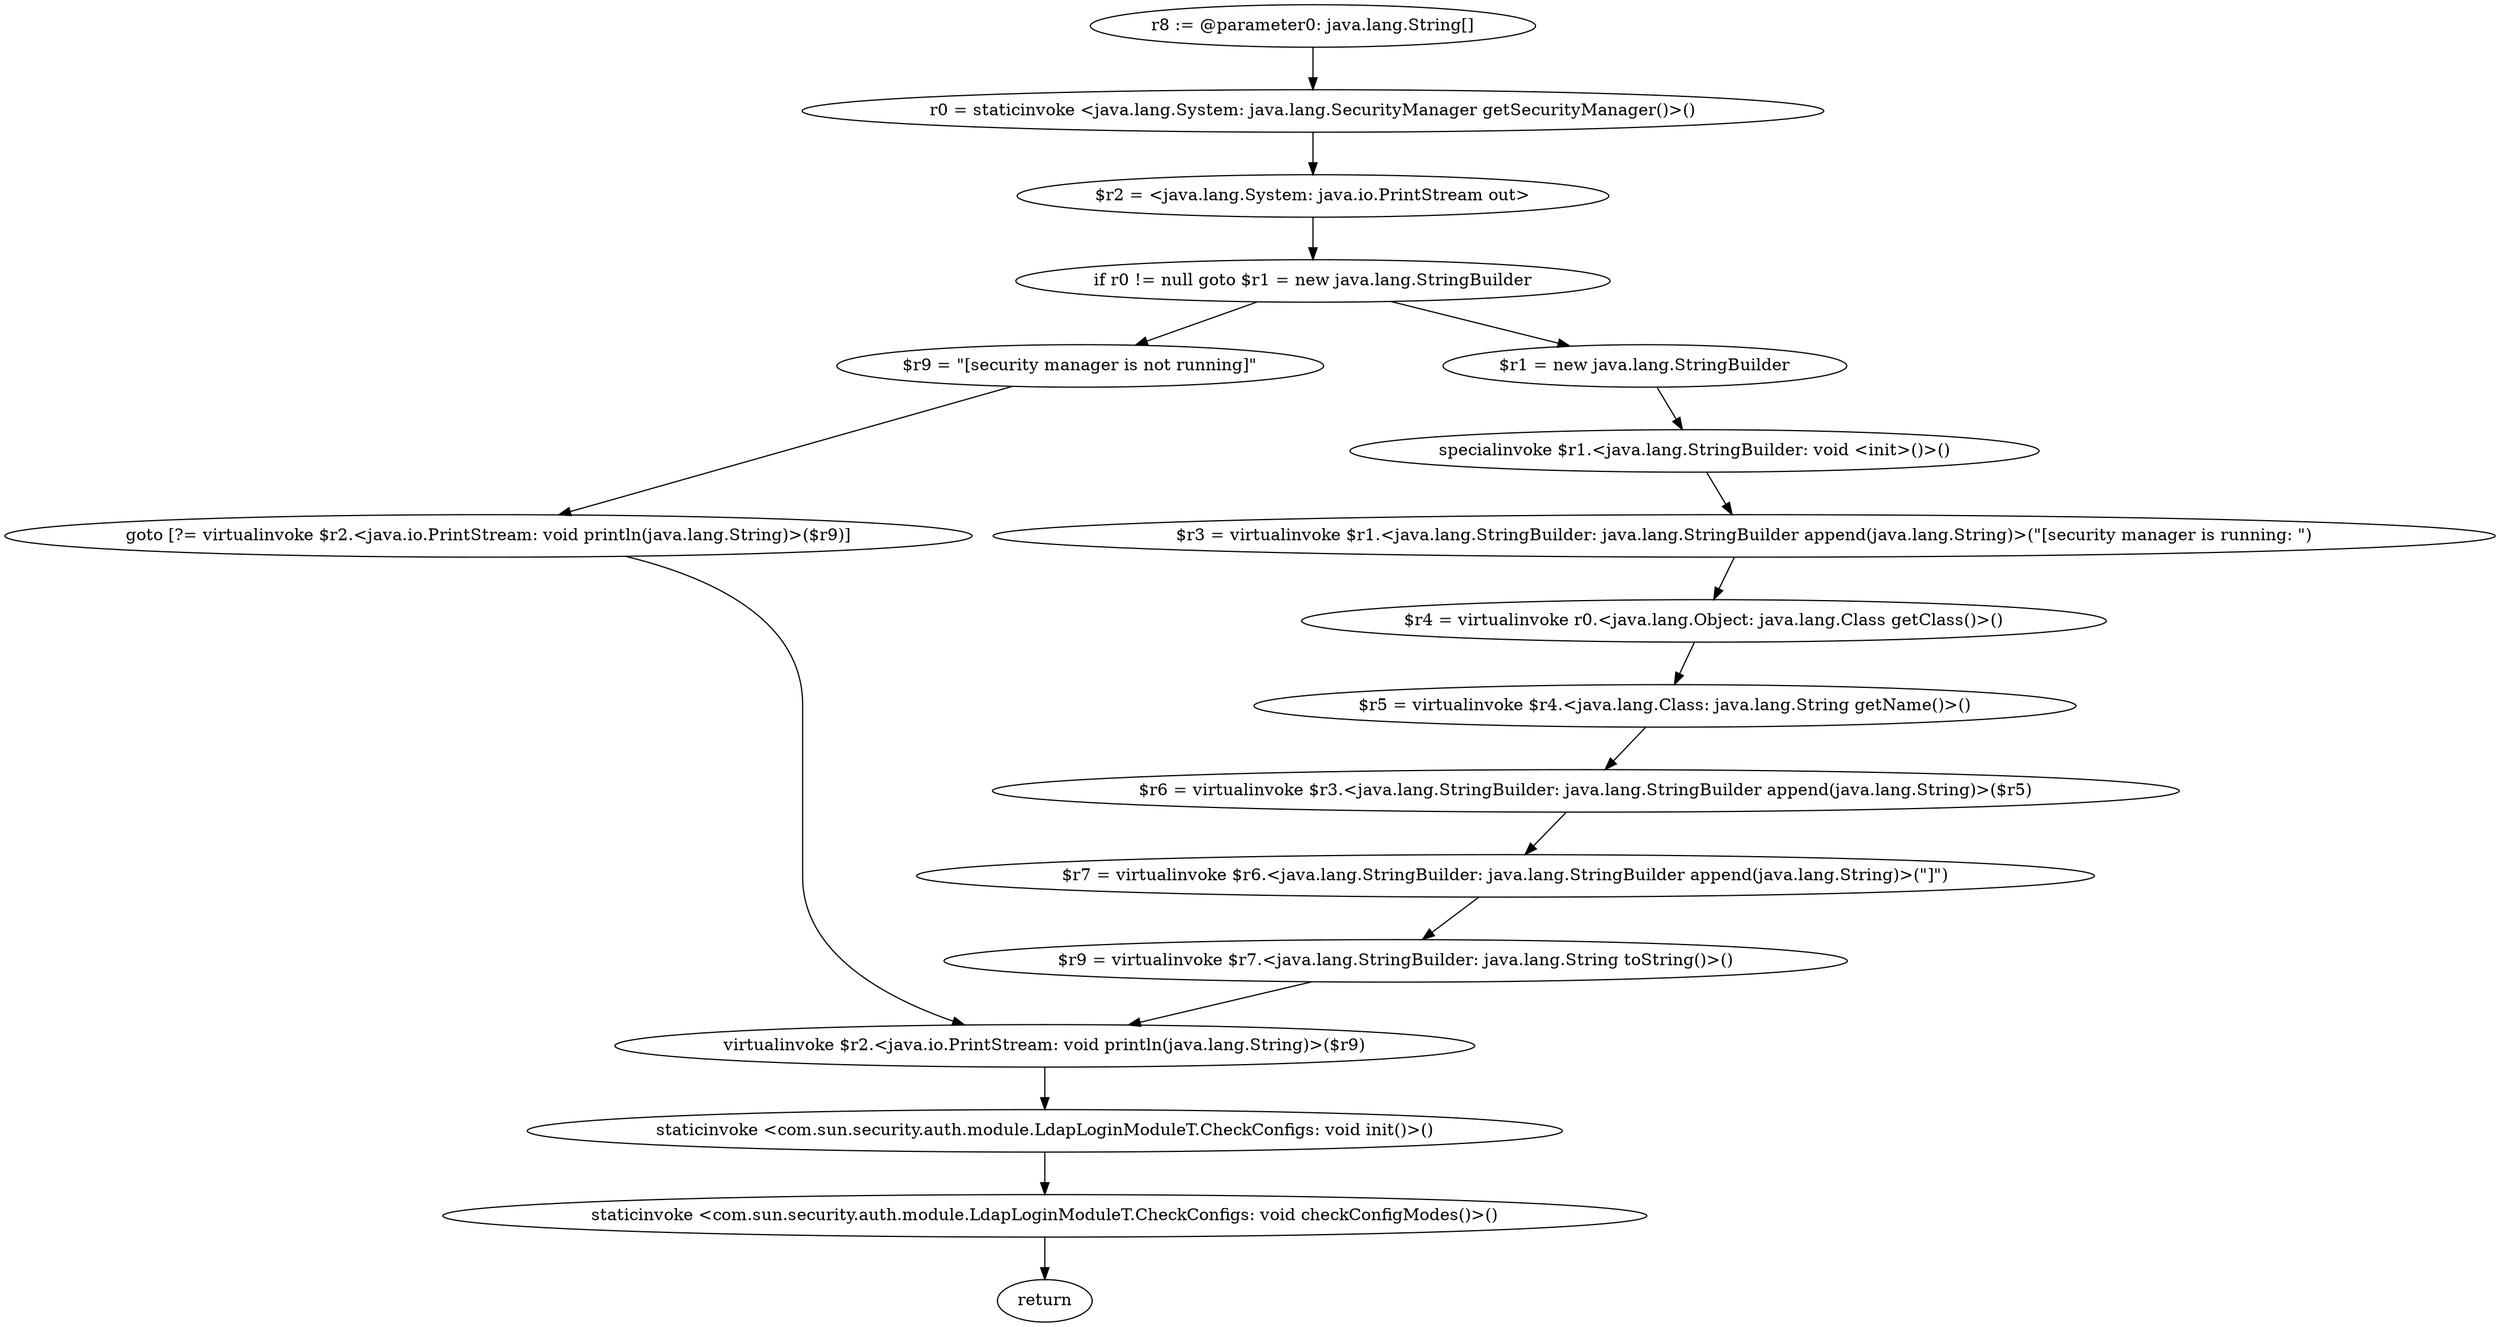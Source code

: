 digraph "unitGraph" {
    "r8 := @parameter0: java.lang.String[]"
    "r0 = staticinvoke <java.lang.System: java.lang.SecurityManager getSecurityManager()>()"
    "$r2 = <java.lang.System: java.io.PrintStream out>"
    "if r0 != null goto $r1 = new java.lang.StringBuilder"
    "$r9 = \"[security manager is not running]\""
    "goto [?= virtualinvoke $r2.<java.io.PrintStream: void println(java.lang.String)>($r9)]"
    "$r1 = new java.lang.StringBuilder"
    "specialinvoke $r1.<java.lang.StringBuilder: void <init>()>()"
    "$r3 = virtualinvoke $r1.<java.lang.StringBuilder: java.lang.StringBuilder append(java.lang.String)>(\"[security manager is running: \")"
    "$r4 = virtualinvoke r0.<java.lang.Object: java.lang.Class getClass()>()"
    "$r5 = virtualinvoke $r4.<java.lang.Class: java.lang.String getName()>()"
    "$r6 = virtualinvoke $r3.<java.lang.StringBuilder: java.lang.StringBuilder append(java.lang.String)>($r5)"
    "$r7 = virtualinvoke $r6.<java.lang.StringBuilder: java.lang.StringBuilder append(java.lang.String)>(\"]\")"
    "$r9 = virtualinvoke $r7.<java.lang.StringBuilder: java.lang.String toString()>()"
    "virtualinvoke $r2.<java.io.PrintStream: void println(java.lang.String)>($r9)"
    "staticinvoke <com.sun.security.auth.module.LdapLoginModuleT.CheckConfigs: void init()>()"
    "staticinvoke <com.sun.security.auth.module.LdapLoginModuleT.CheckConfigs: void checkConfigModes()>()"
    "return"
    "r8 := @parameter0: java.lang.String[]"->"r0 = staticinvoke <java.lang.System: java.lang.SecurityManager getSecurityManager()>()";
    "r0 = staticinvoke <java.lang.System: java.lang.SecurityManager getSecurityManager()>()"->"$r2 = <java.lang.System: java.io.PrintStream out>";
    "$r2 = <java.lang.System: java.io.PrintStream out>"->"if r0 != null goto $r1 = new java.lang.StringBuilder";
    "if r0 != null goto $r1 = new java.lang.StringBuilder"->"$r9 = \"[security manager is not running]\"";
    "if r0 != null goto $r1 = new java.lang.StringBuilder"->"$r1 = new java.lang.StringBuilder";
    "$r9 = \"[security manager is not running]\""->"goto [?= virtualinvoke $r2.<java.io.PrintStream: void println(java.lang.String)>($r9)]";
    "goto [?= virtualinvoke $r2.<java.io.PrintStream: void println(java.lang.String)>($r9)]"->"virtualinvoke $r2.<java.io.PrintStream: void println(java.lang.String)>($r9)";
    "$r1 = new java.lang.StringBuilder"->"specialinvoke $r1.<java.lang.StringBuilder: void <init>()>()";
    "specialinvoke $r1.<java.lang.StringBuilder: void <init>()>()"->"$r3 = virtualinvoke $r1.<java.lang.StringBuilder: java.lang.StringBuilder append(java.lang.String)>(\"[security manager is running: \")";
    "$r3 = virtualinvoke $r1.<java.lang.StringBuilder: java.lang.StringBuilder append(java.lang.String)>(\"[security manager is running: \")"->"$r4 = virtualinvoke r0.<java.lang.Object: java.lang.Class getClass()>()";
    "$r4 = virtualinvoke r0.<java.lang.Object: java.lang.Class getClass()>()"->"$r5 = virtualinvoke $r4.<java.lang.Class: java.lang.String getName()>()";
    "$r5 = virtualinvoke $r4.<java.lang.Class: java.lang.String getName()>()"->"$r6 = virtualinvoke $r3.<java.lang.StringBuilder: java.lang.StringBuilder append(java.lang.String)>($r5)";
    "$r6 = virtualinvoke $r3.<java.lang.StringBuilder: java.lang.StringBuilder append(java.lang.String)>($r5)"->"$r7 = virtualinvoke $r6.<java.lang.StringBuilder: java.lang.StringBuilder append(java.lang.String)>(\"]\")";
    "$r7 = virtualinvoke $r6.<java.lang.StringBuilder: java.lang.StringBuilder append(java.lang.String)>(\"]\")"->"$r9 = virtualinvoke $r7.<java.lang.StringBuilder: java.lang.String toString()>()";
    "$r9 = virtualinvoke $r7.<java.lang.StringBuilder: java.lang.String toString()>()"->"virtualinvoke $r2.<java.io.PrintStream: void println(java.lang.String)>($r9)";
    "virtualinvoke $r2.<java.io.PrintStream: void println(java.lang.String)>($r9)"->"staticinvoke <com.sun.security.auth.module.LdapLoginModuleT.CheckConfigs: void init()>()";
    "staticinvoke <com.sun.security.auth.module.LdapLoginModuleT.CheckConfigs: void init()>()"->"staticinvoke <com.sun.security.auth.module.LdapLoginModuleT.CheckConfigs: void checkConfigModes()>()";
    "staticinvoke <com.sun.security.auth.module.LdapLoginModuleT.CheckConfigs: void checkConfigModes()>()"->"return";
}
